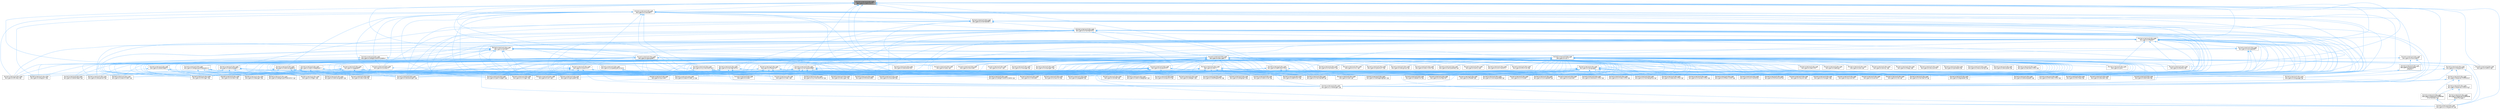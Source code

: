 digraph "/home/runner/work/doxygen/doxygen/src/definition.h"
{
 // INTERACTIVE_SVG=YES
 // LATEX_PDF_SIZE
  bgcolor="transparent";
  edge [fontname=Helvetica,fontsize=10,labelfontname=Helvetica,labelfontsize=10];
  node [fontname=Helvetica,fontsize=10,shape=box,height=0.2,width=0.4];
  Node1 [label="/home/runner/work/doxygen\l/doxygen/src/definition.h",height=0.2,width=0.4,color="gray40", fillcolor="grey60", style="filled", fontcolor="black",tooltip=" "];
  Node1 -> Node2 [dir="back",color="steelblue1",style="solid"];
  Node2 [label="/home/runner/work/doxygen\l/doxygen/src/classdef.h",height=0.2,width=0.4,color="grey40", fillcolor="white", style="filled",URL="$d1/da6/classdef_8h.html",tooltip=" "];
  Node2 -> Node3 [dir="back",color="steelblue1",style="solid"];
  Node3 [label="/home/runner/work/doxygen\l/doxygen/src/classdef.cpp",height=0.2,width=0.4,color="grey40", fillcolor="white", style="filled",URL="$de/d89/classdef_8cpp.html",tooltip=" "];
  Node2 -> Node4 [dir="back",color="steelblue1",style="solid"];
  Node4 [label="/home/runner/work/doxygen\l/doxygen/src/classlist.h",height=0.2,width=0.4,color="grey40", fillcolor="white", style="filled",URL="$d2/df8/classlist_8h.html",tooltip=" "];
  Node4 -> Node3 [dir="back",color="steelblue1",style="solid"];
  Node4 -> Node5 [dir="back",color="steelblue1",style="solid"];
  Node5 [label="/home/runner/work/doxygen\l/doxygen/src/classlist.cpp",height=0.2,width=0.4,color="grey40", fillcolor="white", style="filled",URL="$d6/d10/classlist_8cpp.html",tooltip=" "];
  Node4 -> Node6 [dir="back",color="steelblue1",style="solid"];
  Node6 [label="/home/runner/work/doxygen\l/doxygen/src/code.l",height=0.2,width=0.4,color="grey40", fillcolor="white", style="filled",URL="$da/d1f/code_8l.html",tooltip=" "];
  Node4 -> Node7 [dir="back",color="steelblue1",style="solid"];
  Node7 [label="/home/runner/work/doxygen\l/doxygen/src/context.cpp",height=0.2,width=0.4,color="grey40", fillcolor="white", style="filled",URL="$db/d12/context_8cpp.html",tooltip=" "];
  Node4 -> Node8 [dir="back",color="steelblue1",style="solid"];
  Node8 [label="/home/runner/work/doxygen\l/doxygen/src/defgen.cpp",height=0.2,width=0.4,color="grey40", fillcolor="white", style="filled",URL="$d3/d17/defgen_8cpp.html",tooltip=" "];
  Node4 -> Node9 [dir="back",color="steelblue1",style="solid"];
  Node9 [label="/home/runner/work/doxygen\l/doxygen/src/diagram.cpp",height=0.2,width=0.4,color="grey40", fillcolor="white", style="filled",URL="$da/d0d/diagram_8cpp.html",tooltip=" "];
  Node4 -> Node10 [dir="back",color="steelblue1",style="solid"];
  Node10 [label="/home/runner/work/doxygen\l/doxygen/src/docbookgen.cpp",height=0.2,width=0.4,color="grey40", fillcolor="white", style="filled",URL="$d8/d29/docbookgen_8cpp.html",tooltip=" "];
  Node4 -> Node11 [dir="back",color="steelblue1",style="solid"];
  Node11 [label="/home/runner/work/doxygen\l/doxygen/src/docparser.cpp",height=0.2,width=0.4,color="grey40", fillcolor="white", style="filled",URL="$da/d17/docparser_8cpp.html",tooltip=" "];
  Node4 -> Node12 [dir="back",color="steelblue1",style="solid"];
  Node12 [label="/home/runner/work/doxygen\l/doxygen/src/dotgfxhierarchytable.cpp",height=0.2,width=0.4,color="grey40", fillcolor="white", style="filled",URL="$d4/d09/dotgfxhierarchytable_8cpp.html",tooltip=" "];
  Node4 -> Node13 [dir="back",color="steelblue1",style="solid"];
  Node13 [label="/home/runner/work/doxygen\l/doxygen/src/dotgroupcollaboration.cpp",height=0.2,width=0.4,color="grey40", fillcolor="white", style="filled",URL="$d1/d86/dotgroupcollaboration_8cpp.html",tooltip=" "];
  Node4 -> Node14 [dir="back",color="steelblue1",style="solid"];
  Node14 [label="/home/runner/work/doxygen\l/doxygen/src/doxygen.cpp",height=0.2,width=0.4,color="grey40", fillcolor="white", style="filled",URL="$dc/d98/doxygen_8cpp.html",tooltip=" "];
  Node4 -> Node15 [dir="back",color="steelblue1",style="solid"];
  Node15 [label="/home/runner/work/doxygen\l/doxygen/src/filedef.cpp",height=0.2,width=0.4,color="grey40", fillcolor="white", style="filled",URL="$d6/ddc/filedef_8cpp.html",tooltip=" "];
  Node4 -> Node16 [dir="back",color="steelblue1",style="solid"];
  Node16 [label="/home/runner/work/doxygen\l/doxygen/src/fortrancode.l",height=0.2,width=0.4,color="grey40", fillcolor="white", style="filled",URL="$d9/d5b/fortrancode_8l.html",tooltip=" "];
  Node4 -> Node17 [dir="back",color="steelblue1",style="solid"];
  Node17 [label="/home/runner/work/doxygen\l/doxygen/src/groupdef.cpp",height=0.2,width=0.4,color="grey40", fillcolor="white", style="filled",URL="$d6/d42/groupdef_8cpp.html",tooltip=" "];
  Node4 -> Node18 [dir="back",color="steelblue1",style="solid"];
  Node18 [label="/home/runner/work/doxygen\l/doxygen/src/index.cpp",height=0.2,width=0.4,color="grey40", fillcolor="white", style="filled",URL="$db/d14/index_8cpp.html",tooltip="This file contains functions for the various index pages."];
  Node4 -> Node19 [dir="back",color="steelblue1",style="solid"];
  Node19 [label="/home/runner/work/doxygen\l/doxygen/src/latexgen.cpp",height=0.2,width=0.4,color="grey40", fillcolor="white", style="filled",URL="$d4/d42/latexgen_8cpp.html",tooltip=" "];
  Node4 -> Node20 [dir="back",color="steelblue1",style="solid"];
  Node20 [label="/home/runner/work/doxygen\l/doxygen/src/namespacedef.cpp",height=0.2,width=0.4,color="grey40", fillcolor="white", style="filled",URL="$d7/d1c/namespacedef_8cpp.html",tooltip=" "];
  Node4 -> Node21 [dir="back",color="steelblue1",style="solid"];
  Node21 [label="/home/runner/work/doxygen\l/doxygen/src/perlmodgen.cpp",height=0.2,width=0.4,color="grey40", fillcolor="white", style="filled",URL="$de/dd0/perlmodgen_8cpp.html",tooltip=" "];
  Node4 -> Node22 [dir="back",color="steelblue1",style="solid"];
  Node22 [label="/home/runner/work/doxygen\l/doxygen/src/pycode.l",height=0.2,width=0.4,color="grey40", fillcolor="white", style="filled",URL="$d3/ded/pycode_8l.html",tooltip=" "];
  Node4 -> Node23 [dir="back",color="steelblue1",style="solid"];
  Node23 [label="/home/runner/work/doxygen\l/doxygen/src/rtfgen.cpp",height=0.2,width=0.4,color="grey40", fillcolor="white", style="filled",URL="$d0/d9c/rtfgen_8cpp.html",tooltip=" "];
  Node4 -> Node24 [dir="back",color="steelblue1",style="solid"];
  Node24 [label="/home/runner/work/doxygen\l/doxygen/src/searchindex_js.cpp",height=0.2,width=0.4,color="grey40", fillcolor="white", style="filled",URL="$d9/d2f/searchindex__js_8cpp.html",tooltip=" "];
  Node4 -> Node25 [dir="back",color="steelblue1",style="solid"];
  Node25 [label="/home/runner/work/doxygen\l/doxygen/src/util.cpp",height=0.2,width=0.4,color="grey40", fillcolor="white", style="filled",URL="$df/d2d/util_8cpp.html",tooltip=" "];
  Node4 -> Node26 [dir="back",color="steelblue1",style="solid"];
  Node26 [label="/home/runner/work/doxygen\l/doxygen/src/vhdldocgen.cpp",height=0.2,width=0.4,color="grey40", fillcolor="white", style="filled",URL="$de/dea/vhdldocgen_8cpp.html",tooltip=" "];
  Node4 -> Node27 [dir="back",color="steelblue1",style="solid"];
  Node27 [label="/home/runner/work/doxygen\l/doxygen/src/xmlgen.cpp",height=0.2,width=0.4,color="grey40", fillcolor="white", style="filled",URL="$d0/dc3/xmlgen_8cpp.html",tooltip=" "];
  Node2 -> Node28 [dir="back",color="steelblue1",style="solid"];
  Node28 [label="/home/runner/work/doxygen\l/doxygen/src/context.h",height=0.2,width=0.4,color="grey40", fillcolor="white", style="filled",URL="$dc/d1e/context_8h.html",tooltip=" "];
  Node28 -> Node7 [dir="back",color="steelblue1",style="solid"];
  Node28 -> Node14 [dir="back",color="steelblue1",style="solid"];
  Node2 -> Node9 [dir="back",color="steelblue1",style="solid"];
  Node2 -> Node10 [dir="back",color="steelblue1",style="solid"];
  Node2 -> Node29 [dir="back",color="steelblue1",style="solid"];
  Node29 [label="/home/runner/work/doxygen\l/doxygen/src/docsets.cpp",height=0.2,width=0.4,color="grey40", fillcolor="white", style="filled",URL="$d7/d8f/docsets_8cpp.html",tooltip=" "];
  Node2 -> Node30 [dir="back",color="steelblue1",style="solid"];
  Node30 [label="/home/runner/work/doxygen\l/doxygen/src/dotclassgraph.h",height=0.2,width=0.4,color="grey40", fillcolor="white", style="filled",URL="$d5/d04/dotclassgraph_8h.html",tooltip=" "];
  Node30 -> Node3 [dir="back",color="steelblue1",style="solid"];
  Node30 -> Node7 [dir="back",color="steelblue1",style="solid"];
  Node30 -> Node8 [dir="back",color="steelblue1",style="solid"];
  Node30 -> Node10 [dir="back",color="steelblue1",style="solid"];
  Node30 -> Node31 [dir="back",color="steelblue1",style="solid"];
  Node31 [label="/home/runner/work/doxygen\l/doxygen/src/dotclassgraph.cpp",height=0.2,width=0.4,color="grey40", fillcolor="white", style="filled",URL="$d4/dcd/dotclassgraph_8cpp.html",tooltip=" "];
  Node30 -> Node32 [dir="back",color="steelblue1",style="solid"];
  Node32 [label="/home/runner/work/doxygen\l/doxygen/src/htmlgen.cpp",height=0.2,width=0.4,color="grey40", fillcolor="white", style="filled",URL="$d8/d6e/htmlgen_8cpp.html",tooltip=" "];
  Node30 -> Node19 [dir="back",color="steelblue1",style="solid"];
  Node30 -> Node23 [dir="back",color="steelblue1",style="solid"];
  Node30 -> Node27 [dir="back",color="steelblue1",style="solid"];
  Node2 -> Node33 [dir="back",color="steelblue1",style="solid"];
  Node33 [label="/home/runner/work/doxygen\l/doxygen/src/dotgfxhierarchytable.h",height=0.2,width=0.4,color="grey40", fillcolor="white", style="filled",URL="$d2/de7/dotgfxhierarchytable_8h.html",tooltip=" "];
  Node33 -> Node7 [dir="back",color="steelblue1",style="solid"];
  Node33 -> Node28 [dir="back",color="steelblue1",style="solid"];
  Node33 -> Node12 [dir="back",color="steelblue1",style="solid"];
  Node33 -> Node32 [dir="back",color="steelblue1",style="solid"];
  Node33 -> Node18 [dir="back",color="steelblue1",style="solid"];
  Node2 -> Node34 [dir="back",color="steelblue1",style="solid"];
  Node34 [label="/home/runner/work/doxygen\l/doxygen/src/dotnode.cpp",height=0.2,width=0.4,color="grey40", fillcolor="white", style="filled",URL="$df/d58/dotnode_8cpp.html",tooltip=" "];
  Node2 -> Node15 [dir="back",color="steelblue1",style="solid"];
  Node2 -> Node35 [dir="back",color="steelblue1",style="solid"];
  Node35 [label="/home/runner/work/doxygen\l/doxygen/src/ftvhelp.cpp",height=0.2,width=0.4,color="grey40", fillcolor="white", style="filled",URL="$db/d41/ftvhelp_8cpp.html",tooltip=" "];
  Node2 -> Node17 [dir="back",color="steelblue1",style="solid"];
  Node2 -> Node36 [dir="back",color="steelblue1",style="solid"];
  Node36 [label="/home/runner/work/doxygen\l/doxygen/src/memberdef.h",height=0.2,width=0.4,color="grey40", fillcolor="white", style="filled",URL="$d4/d46/memberdef_8h.html",tooltip=" "];
  Node36 -> Node10 [dir="back",color="steelblue1",style="solid"];
  Node36 -> Node29 [dir="back",color="steelblue1",style="solid"];
  Node36 -> Node37 [dir="back",color="steelblue1",style="solid"];
  Node37 [label="/home/runner/work/doxygen\l/doxygen/src/dotcallgraph.h",height=0.2,width=0.4,color="grey40", fillcolor="white", style="filled",URL="$dc/dcf/dotcallgraph_8h.html",tooltip=" "];
  Node37 -> Node7 [dir="back",color="steelblue1",style="solid"];
  Node37 -> Node10 [dir="back",color="steelblue1",style="solid"];
  Node37 -> Node38 [dir="back",color="steelblue1",style="solid"];
  Node38 [label="/home/runner/work/doxygen\l/doxygen/src/dotcallgraph.cpp",height=0.2,width=0.4,color="grey40", fillcolor="white", style="filled",URL="$d4/dd5/dotcallgraph_8cpp.html",tooltip=" "];
  Node37 -> Node32 [dir="back",color="steelblue1",style="solid"];
  Node37 -> Node19 [dir="back",color="steelblue1",style="solid"];
  Node37 -> Node39 [dir="back",color="steelblue1",style="solid"];
  Node39 [label="/home/runner/work/doxygen\l/doxygen/src/memberdef.cpp",height=0.2,width=0.4,color="grey40", fillcolor="white", style="filled",URL="$d0/d72/memberdef_8cpp.html",tooltip=" "];
  Node37 -> Node23 [dir="back",color="steelblue1",style="solid"];
  Node36 -> Node15 [dir="back",color="steelblue1",style="solid"];
  Node36 -> Node40 [dir="back",color="steelblue1",style="solid"];
  Node40 [label="/home/runner/work/doxygen\l/doxygen/src/htmldocvisitor.cpp",height=0.2,width=0.4,color="grey40", fillcolor="white", style="filled",URL="$da/db0/htmldocvisitor_8cpp.html",tooltip=" "];
  Node36 -> Node41 [dir="back",color="steelblue1",style="solid"];
  Node41 [label="/home/runner/work/doxygen\l/doxygen/src/htmlhelp.cpp",height=0.2,width=0.4,color="grey40", fillcolor="white", style="filled",URL="$d3/d4b/htmlhelp_8cpp.html",tooltip=" "];
  Node36 -> Node39 [dir="back",color="steelblue1",style="solid"];
  Node36 -> Node42 [dir="back",color="steelblue1",style="solid"];
  Node42 [label="/home/runner/work/doxygen\l/doxygen/src/memberlist.h",height=0.2,width=0.4,color="grey40", fillcolor="white", style="filled",URL="$dd/d78/memberlist_8h.html",tooltip=" "];
  Node42 -> Node3 [dir="back",color="steelblue1",style="solid"];
  Node42 -> Node28 [dir="back",color="steelblue1",style="solid"];
  Node42 -> Node8 [dir="back",color="steelblue1",style="solid"];
  Node42 -> Node43 [dir="back",color="steelblue1",style="solid"];
  Node43 [label="/home/runner/work/doxygen\l/doxygen/src/definition.cpp",height=0.2,width=0.4,color="grey40", fillcolor="white", style="filled",URL="$d3/dea/definition_8cpp.html",tooltip=" "];
  Node42 -> Node10 [dir="back",color="steelblue1",style="solid"];
  Node42 -> Node38 [dir="back",color="steelblue1",style="solid"];
  Node42 -> Node34 [dir="back",color="steelblue1",style="solid"];
  Node42 -> Node14 [dir="back",color="steelblue1",style="solid"];
  Node42 -> Node44 [dir="back",color="steelblue1",style="solid"];
  Node44 [label="/home/runner/work/doxygen\l/doxygen/src/doxygen.h",height=0.2,width=0.4,color="grey40", fillcolor="white", style="filled",URL="$d1/da1/doxygen_8h.html",tooltip=" "];
  Node44 -> Node3 [dir="back",color="steelblue1",style="solid"];
  Node44 -> Node5 [dir="back",color="steelblue1",style="solid"];
  Node44 -> Node6 [dir="back",color="steelblue1",style="solid"];
  Node44 -> Node45 [dir="back",color="steelblue1",style="solid"];
  Node45 [label="/home/runner/work/doxygen\l/doxygen/src/commentcnv.l",height=0.2,width=0.4,color="grey40", fillcolor="white", style="filled",URL="$d0/d47/commentcnv_8l.html",tooltip=" "];
  Node44 -> Node46 [dir="back",color="steelblue1",style="solid"];
  Node46 [label="/home/runner/work/doxygen\l/doxygen/src/commentscan.l",height=0.2,width=0.4,color="grey40", fillcolor="white", style="filled",URL="$d7/d5f/commentscan_8l.html",tooltip=" "];
  Node44 -> Node47 [dir="back",color="steelblue1",style="solid"];
  Node47 [label="/home/runner/work/doxygen\l/doxygen/src/conceptdef.cpp",height=0.2,width=0.4,color="grey40", fillcolor="white", style="filled",URL="$d8/d0a/conceptdef_8cpp.html",tooltip=" "];
  Node44 -> Node7 [dir="back",color="steelblue1",style="solid"];
  Node44 -> Node8 [dir="back",color="steelblue1",style="solid"];
  Node44 -> Node43 [dir="back",color="steelblue1",style="solid"];
  Node44 -> Node9 [dir="back",color="steelblue1",style="solid"];
  Node44 -> Node48 [dir="back",color="steelblue1",style="solid"];
  Node48 [label="/home/runner/work/doxygen\l/doxygen/src/dirdef.cpp",height=0.2,width=0.4,color="grey40", fillcolor="white", style="filled",URL="$d8/d52/dirdef_8cpp.html",tooltip=" "];
  Node44 -> Node10 [dir="back",color="steelblue1",style="solid"];
  Node44 -> Node49 [dir="back",color="steelblue1",style="solid"];
  Node49 [label="/home/runner/work/doxygen\l/doxygen/src/docbookvisitor.cpp",height=0.2,width=0.4,color="grey40", fillcolor="white", style="filled",URL="$dc/d05/docbookvisitor_8cpp.html",tooltip=" "];
  Node44 -> Node50 [dir="back",color="steelblue1",style="solid"];
  Node50 [label="/home/runner/work/doxygen\l/doxygen/src/docgroup.cpp",height=0.2,width=0.4,color="grey40", fillcolor="white", style="filled",URL="$d3/d36/docgroup_8cpp.html",tooltip=" "];
  Node44 -> Node51 [dir="back",color="steelblue1",style="solid"];
  Node51 [label="/home/runner/work/doxygen\l/doxygen/src/docnode.cpp",height=0.2,width=0.4,color="grey40", fillcolor="white", style="filled",URL="$d0/d2b/docnode_8cpp.html",tooltip=" "];
  Node44 -> Node11 [dir="back",color="steelblue1",style="solid"];
  Node44 -> Node29 [dir="back",color="steelblue1",style="solid"];
  Node44 -> Node52 [dir="back",color="steelblue1",style="solid"];
  Node52 [label="/home/runner/work/doxygen\l/doxygen/src/doctokenizer.l",height=0.2,width=0.4,color="grey40", fillcolor="white", style="filled",URL="$d1/d39/doctokenizer_8l.html",tooltip=" "];
  Node44 -> Node53 [dir="back",color="steelblue1",style="solid"];
  Node53 [label="/home/runner/work/doxygen\l/doxygen/src/docvisitor.cpp",height=0.2,width=0.4,color="grey40", fillcolor="white", style="filled",URL="$da/d39/docvisitor_8cpp.html",tooltip=" "];
  Node44 -> Node54 [dir="back",color="steelblue1",style="solid"];
  Node54 [label="/home/runner/work/doxygen\l/doxygen/src/dot.cpp",height=0.2,width=0.4,color="grey40", fillcolor="white", style="filled",URL="$de/daa/dot_8cpp.html",tooltip=" "];
  Node44 -> Node55 [dir="back",color="steelblue1",style="solid"];
  Node55 [label="/home/runner/work/doxygen\l/doxygen/src/dot.h",height=0.2,width=0.4,color="grey40", fillcolor="white", style="filled",URL="$d6/d4a/dot_8h.html",tooltip=" "];
  Node55 -> Node3 [dir="back",color="steelblue1",style="solid"];
  Node55 -> Node7 [dir="back",color="steelblue1",style="solid"];
  Node55 -> Node8 [dir="back",color="steelblue1",style="solid"];
  Node55 -> Node48 [dir="back",color="steelblue1",style="solid"];
  Node55 -> Node10 [dir="back",color="steelblue1",style="solid"];
  Node55 -> Node49 [dir="back",color="steelblue1",style="solid"];
  Node55 -> Node54 [dir="back",color="steelblue1",style="solid"];
  Node55 -> Node56 [dir="back",color="steelblue1",style="solid"];
  Node56 [label="/home/runner/work/doxygen\l/doxygen/src/dotfilepatcher.cpp",height=0.2,width=0.4,color="grey40", fillcolor="white", style="filled",URL="$d9/d92/dotfilepatcher_8cpp.html",tooltip=" "];
  Node55 -> Node57 [dir="back",color="steelblue1",style="solid"];
  Node57 [label="/home/runner/work/doxygen\l/doxygen/src/dotgraph.cpp",height=0.2,width=0.4,color="grey40", fillcolor="white", style="filled",URL="$de/d45/dotgraph_8cpp.html",tooltip=" "];
  Node55 -> Node58 [dir="back",color="steelblue1",style="solid"];
  Node58 [label="/home/runner/work/doxygen\l/doxygen/src/dotlegendgraph.cpp",height=0.2,width=0.4,color="grey40", fillcolor="white", style="filled",URL="$d4/d33/dotlegendgraph_8cpp.html",tooltip=" "];
  Node55 -> Node59 [dir="back",color="steelblue1",style="solid"];
  Node59 [label="/home/runner/work/doxygen\l/doxygen/src/dotrunner.cpp",height=0.2,width=0.4,color="grey40", fillcolor="white", style="filled",URL="$d1/dfe/dotrunner_8cpp.html",tooltip=" "];
  Node55 -> Node14 [dir="back",color="steelblue1",style="solid"];
  Node55 -> Node15 [dir="back",color="steelblue1",style="solid"];
  Node55 -> Node17 [dir="back",color="steelblue1",style="solid"];
  Node55 -> Node40 [dir="back",color="steelblue1",style="solid"];
  Node55 -> Node32 [dir="back",color="steelblue1",style="solid"];
  Node55 -> Node18 [dir="back",color="steelblue1",style="solid"];
  Node55 -> Node60 [dir="back",color="steelblue1",style="solid"];
  Node60 [label="/home/runner/work/doxygen\l/doxygen/src/latexdocvisitor.cpp",height=0.2,width=0.4,color="grey40", fillcolor="white", style="filled",URL="$d1/d4e/latexdocvisitor_8cpp.html",tooltip=" "];
  Node55 -> Node19 [dir="back",color="steelblue1",style="solid"];
  Node55 -> Node61 [dir="back",color="steelblue1",style="solid"];
  Node61 [label="/home/runner/work/doxygen\l/doxygen/src/mandocvisitor.cpp",height=0.2,width=0.4,color="grey40", fillcolor="white", style="filled",URL="$d8/dde/mandocvisitor_8cpp.html",tooltip=" "];
  Node55 -> Node39 [dir="back",color="steelblue1",style="solid"];
  Node55 -> Node62 [dir="back",color="steelblue1",style="solid"];
  Node62 [label="/home/runner/work/doxygen\l/doxygen/src/rtfdocvisitor.cpp",height=0.2,width=0.4,color="grey40", fillcolor="white", style="filled",URL="$de/d9a/rtfdocvisitor_8cpp.html",tooltip=" "];
  Node55 -> Node23 [dir="back",color="steelblue1",style="solid"];
  Node55 -> Node63 [dir="back",color="steelblue1",style="solid"];
  Node63 [label="/home/runner/work/doxygen\l/doxygen/src/xmldocvisitor.cpp",height=0.2,width=0.4,color="grey40", fillcolor="white", style="filled",URL="$dd/db6/xmldocvisitor_8cpp.html",tooltip=" "];
  Node55 -> Node27 [dir="back",color="steelblue1",style="solid"];
  Node44 -> Node64 [dir="back",color="steelblue1",style="solid"];
  Node64 [label="/home/runner/work/doxygen\l/doxygen/src/dotdirdeps.cpp",height=0.2,width=0.4,color="grey40", fillcolor="white", style="filled",URL="$da/d45/dotdirdeps_8cpp.html",tooltip=" "];
  Node44 -> Node56 [dir="back",color="steelblue1",style="solid"];
  Node44 -> Node12 [dir="back",color="steelblue1",style="solid"];
  Node44 -> Node57 [dir="back",color="steelblue1",style="solid"];
  Node44 -> Node13 [dir="back",color="steelblue1",style="solid"];
  Node44 -> Node58 [dir="back",color="steelblue1",style="solid"];
  Node44 -> Node34 [dir="back",color="steelblue1",style="solid"];
  Node44 -> Node59 [dir="back",color="steelblue1",style="solid"];
  Node44 -> Node14 [dir="back",color="steelblue1",style="solid"];
  Node44 -> Node65 [dir="back",color="steelblue1",style="solid"];
  Node65 [label="/home/runner/work/doxygen\l/doxygen/src/eclipsehelp.cpp",height=0.2,width=0.4,color="grey40", fillcolor="white", style="filled",URL="$d8/d56/eclipsehelp_8cpp.html",tooltip=" "];
  Node44 -> Node66 [dir="back",color="steelblue1",style="solid"];
  Node66 [label="/home/runner/work/doxygen\l/doxygen/src/entry.cpp",height=0.2,width=0.4,color="grey40", fillcolor="white", style="filled",URL="$d2/dd2/entry_8cpp.html",tooltip=" "];
  Node44 -> Node15 [dir="back",color="steelblue1",style="solid"];
  Node44 -> Node67 [dir="back",color="steelblue1",style="solid"];
  Node67 [label="/home/runner/work/doxygen\l/doxygen/src/formula.cpp",height=0.2,width=0.4,color="grey40", fillcolor="white", style="filled",URL="$d7/d5b/formula_8cpp.html",tooltip=" "];
  Node44 -> Node16 [dir="back",color="steelblue1",style="solid"];
  Node44 -> Node68 [dir="back",color="steelblue1",style="solid"];
  Node68 [label="/home/runner/work/doxygen\l/doxygen/src/fortranscanner.l",height=0.2,width=0.4,color="grey40", fillcolor="white", style="filled",URL="$dd/d00/fortranscanner_8l.html",tooltip=" "];
  Node44 -> Node35 [dir="back",color="steelblue1",style="solid"];
  Node44 -> Node17 [dir="back",color="steelblue1",style="solid"];
  Node44 -> Node40 [dir="back",color="steelblue1",style="solid"];
  Node44 -> Node32 [dir="back",color="steelblue1",style="solid"];
  Node44 -> Node41 [dir="back",color="steelblue1",style="solid"];
  Node44 -> Node18 [dir="back",color="steelblue1",style="solid"];
  Node44 -> Node60 [dir="back",color="steelblue1",style="solid"];
  Node44 -> Node19 [dir="back",color="steelblue1",style="solid"];
  Node44 -> Node69 [dir="back",color="steelblue1",style="solid"];
  Node69 [label="/home/runner/work/doxygen\l/doxygen/src/layout.cpp",height=0.2,width=0.4,color="grey40", fillcolor="white", style="filled",URL="$db/d16/layout_8cpp.html",tooltip=" "];
  Node44 -> Node70 [dir="back",color="steelblue1",style="solid"];
  Node70 [label="/home/runner/work/doxygen\l/doxygen/src/lexcode.l",height=0.2,width=0.4,color="grey40", fillcolor="white", style="filled",URL="$d0/d7e/lexcode_8l.html",tooltip=" "];
  Node44 -> Node71 [dir="back",color="steelblue1",style="solid"];
  Node71 [label="/home/runner/work/doxygen\l/doxygen/src/main.cpp",height=0.2,width=0.4,color="grey40", fillcolor="white", style="filled",URL="$df/d0a/main_8cpp.html",tooltip="main entry point for doxygen"];
  Node44 -> Node61 [dir="back",color="steelblue1",style="solid"];
  Node44 -> Node72 [dir="back",color="steelblue1",style="solid"];
  Node72 [label="/home/runner/work/doxygen\l/doxygen/src/mangen.cpp",height=0.2,width=0.4,color="grey40", fillcolor="white", style="filled",URL="$d7/de7/mangen_8cpp.html",tooltip=" "];
  Node44 -> Node73 [dir="back",color="steelblue1",style="solid"];
  Node73 [label="/home/runner/work/doxygen\l/doxygen/src/markdown.cpp",height=0.2,width=0.4,color="grey40", fillcolor="white", style="filled",URL="$de/d04/markdown_8cpp.html",tooltip=" "];
  Node44 -> Node39 [dir="back",color="steelblue1",style="solid"];
  Node44 -> Node74 [dir="back",color="steelblue1",style="solid"];
  Node74 [label="/home/runner/work/doxygen\l/doxygen/src/membergroup.cpp",height=0.2,width=0.4,color="grey40", fillcolor="white", style="filled",URL="$d6/d18/membergroup_8cpp.html",tooltip=" "];
  Node44 -> Node75 [dir="back",color="steelblue1",style="solid"];
  Node75 [label="/home/runner/work/doxygen\l/doxygen/src/memberlist.cpp",height=0.2,width=0.4,color="grey40", fillcolor="white", style="filled",URL="$d0/d14/memberlist_8cpp.html",tooltip=" "];
  Node44 -> Node76 [dir="back",color="steelblue1",style="solid"];
  Node76 [label="/home/runner/work/doxygen\l/doxygen/src/message.cpp",height=0.2,width=0.4,color="grey40", fillcolor="white", style="filled",URL="$d8/d6a/message_8cpp.html",tooltip=" "];
  Node44 -> Node77 [dir="back",color="steelblue1",style="solid"];
  Node77 [label="/home/runner/work/doxygen\l/doxygen/src/msc.cpp",height=0.2,width=0.4,color="grey40", fillcolor="white", style="filled",URL="$db/d33/msc_8cpp.html",tooltip=" "];
  Node44 -> Node20 [dir="back",color="steelblue1",style="solid"];
  Node44 -> Node78 [dir="back",color="steelblue1",style="solid"];
  Node78 [label="/home/runner/work/doxygen\l/doxygen/src/outputgen.cpp",height=0.2,width=0.4,color="grey40", fillcolor="white", style="filled",URL="$d0/d17/outputgen_8cpp.html",tooltip=" "];
  Node44 -> Node79 [dir="back",color="steelblue1",style="solid"];
  Node79 [label="/home/runner/work/doxygen\l/doxygen/src/outputlist.cpp",height=0.2,width=0.4,color="grey40", fillcolor="white", style="filled",URL="$db/dd8/outputlist_8cpp.html",tooltip=" "];
  Node44 -> Node80 [dir="back",color="steelblue1",style="solid"];
  Node80 [label="/home/runner/work/doxygen\l/doxygen/src/outputlist.h",height=0.2,width=0.4,color="grey40", fillcolor="white", style="filled",URL="$d2/db9/outputlist_8h.html",tooltip=" "];
  Node80 -> Node3 [dir="back",color="steelblue1",style="solid"];
  Node80 -> Node5 [dir="back",color="steelblue1",style="solid"];
  Node80 -> Node6 [dir="back",color="steelblue1",style="solid"];
  Node80 -> Node47 [dir="back",color="steelblue1",style="solid"];
  Node80 -> Node43 [dir="back",color="steelblue1",style="solid"];
  Node80 -> Node48 [dir="back",color="steelblue1",style="solid"];
  Node80 -> Node14 [dir="back",color="steelblue1",style="solid"];
  Node80 -> Node15 [dir="back",color="steelblue1",style="solid"];
  Node80 -> Node16 [dir="back",color="steelblue1",style="solid"];
  Node80 -> Node17 [dir="back",color="steelblue1",style="solid"];
  Node80 -> Node18 [dir="back",color="steelblue1",style="solid"];
  Node80 -> Node39 [dir="back",color="steelblue1",style="solid"];
  Node80 -> Node74 [dir="back",color="steelblue1",style="solid"];
  Node80 -> Node75 [dir="back",color="steelblue1",style="solid"];
  Node80 -> Node20 [dir="back",color="steelblue1",style="solid"];
  Node80 -> Node79 [dir="back",color="steelblue1",style="solid"];
  Node80 -> Node81 [dir="back",color="steelblue1",style="solid"];
  Node81 [label="/home/runner/work/doxygen\l/doxygen/src/pagedef.cpp",height=0.2,width=0.4,color="grey40", fillcolor="white", style="filled",URL="$d9/db4/pagedef_8cpp.html",tooltip=" "];
  Node80 -> Node22 [dir="back",color="steelblue1",style="solid"];
  Node80 -> Node82 [dir="back",color="steelblue1",style="solid"];
  Node82 [label="/home/runner/work/doxygen\l/doxygen/src/sqlcode.l",height=0.2,width=0.4,color="grey40", fillcolor="white", style="filled",URL="$d2/dda/sqlcode_8l.html",tooltip=" "];
  Node80 -> Node25 [dir="back",color="steelblue1",style="solid"];
  Node80 -> Node83 [dir="back",color="steelblue1",style="solid"];
  Node83 [label="/home/runner/work/doxygen\l/doxygen/src/vhdlcode.l",height=0.2,width=0.4,color="grey40", fillcolor="white", style="filled",URL="$d5/d6a/vhdlcode_8l.html",tooltip=" "];
  Node80 -> Node26 [dir="back",color="steelblue1",style="solid"];
  Node80 -> Node84 [dir="back",color="steelblue1",style="solid"];
  Node84 [label="/home/runner/work/doxygen\l/doxygen/src/vhdljjparser.cpp",height=0.2,width=0.4,color="grey40", fillcolor="white", style="filled",URL="$d1/d86/vhdljjparser_8cpp.html",tooltip=" "];
  Node80 -> Node85 [dir="back",color="steelblue1",style="solid"];
  Node85 [label="/home/runner/work/doxygen\l/doxygen/src/xmlcode.l",height=0.2,width=0.4,color="grey40", fillcolor="white", style="filled",URL="$dc/dc1/xmlcode_8l.html",tooltip=" "];
  Node44 -> Node81 [dir="back",color="steelblue1",style="solid"];
  Node44 -> Node21 [dir="back",color="steelblue1",style="solid"];
  Node44 -> Node86 [dir="back",color="steelblue1",style="solid"];
  Node86 [label="/home/runner/work/doxygen\l/doxygen/src/plantuml.cpp",height=0.2,width=0.4,color="grey40", fillcolor="white", style="filled",URL="$d7/d5b/plantuml_8cpp.html",tooltip=" "];
  Node44 -> Node87 [dir="back",color="steelblue1",style="solid"];
  Node87 [label="/home/runner/work/doxygen\l/doxygen/src/pre.l",height=0.2,width=0.4,color="grey40", fillcolor="white", style="filled",URL="$d0/da7/pre_8l.html",tooltip=" "];
  Node44 -> Node22 [dir="back",color="steelblue1",style="solid"];
  Node44 -> Node88 [dir="back",color="steelblue1",style="solid"];
  Node88 [label="/home/runner/work/doxygen\l/doxygen/src/pyscanner.l",height=0.2,width=0.4,color="grey40", fillcolor="white", style="filled",URL="$de/d2b/pyscanner_8l.html",tooltip=" "];
  Node44 -> Node89 [dir="back",color="steelblue1",style="solid"];
  Node89 [label="/home/runner/work/doxygen\l/doxygen/src/qhp.cpp",height=0.2,width=0.4,color="grey40", fillcolor="white", style="filled",URL="$d9/d45/qhp_8cpp.html",tooltip=" "];
  Node44 -> Node62 [dir="back",color="steelblue1",style="solid"];
  Node44 -> Node23 [dir="back",color="steelblue1",style="solid"];
  Node44 -> Node90 [dir="back",color="steelblue1",style="solid"];
  Node90 [label="/home/runner/work/doxygen\l/doxygen/src/scanner.l",height=0.2,width=0.4,color="grey40", fillcolor="white", style="filled",URL="$da/d11/scanner_8l.html",tooltip=" "];
  Node44 -> Node91 [dir="back",color="steelblue1",style="solid"];
  Node91 [label="/home/runner/work/doxygen\l/doxygen/src/searchindex.cpp",height=0.2,width=0.4,color="grey40", fillcolor="white", style="filled",URL="$d7/d79/searchindex_8cpp.html",tooltip=" "];
  Node44 -> Node24 [dir="back",color="steelblue1",style="solid"];
  Node44 -> Node82 [dir="back",color="steelblue1",style="solid"];
  Node44 -> Node92 [dir="back",color="steelblue1",style="solid"];
  Node92 [label="/home/runner/work/doxygen\l/doxygen/src/symbolresolver.cpp",height=0.2,width=0.4,color="grey40", fillcolor="white", style="filled",URL="$d2/d99/symbolresolver_8cpp.html",tooltip=" "];
  Node44 -> Node93 [dir="back",color="steelblue1",style="solid"];
  Node93 [label="/home/runner/work/doxygen\l/doxygen/src/tagreader.cpp",height=0.2,width=0.4,color="grey40", fillcolor="white", style="filled",URL="$d4/d7b/tagreader_8cpp.html",tooltip=" "];
  Node44 -> Node94 [dir="back",color="steelblue1",style="solid"];
  Node94 [label="/home/runner/work/doxygen\l/doxygen/src/tooltip.cpp",height=0.2,width=0.4,color="grey40", fillcolor="white", style="filled",URL="$d7/d56/tooltip_8cpp.html",tooltip=" "];
  Node44 -> Node25 [dir="back",color="steelblue1",style="solid"];
  Node44 -> Node83 [dir="back",color="steelblue1",style="solid"];
  Node44 -> Node26 [dir="back",color="steelblue1",style="solid"];
  Node44 -> Node84 [dir="back",color="steelblue1",style="solid"];
  Node44 -> Node85 [dir="back",color="steelblue1",style="solid"];
  Node44 -> Node63 [dir="back",color="steelblue1",style="solid"];
  Node44 -> Node27 [dir="back",color="steelblue1",style="solid"];
  Node42 -> Node15 [dir="back",color="steelblue1",style="solid"];
  Node42 -> Node95 [dir="back",color="steelblue1",style="solid"];
  Node95 [label="/home/runner/work/doxygen\l/doxygen/src/filedef.h",height=0.2,width=0.4,color="grey40", fillcolor="white", style="filled",URL="$d4/d3a/filedef_8h.html",tooltip=" "];
  Node95 -> Node3 [dir="back",color="steelblue1",style="solid"];
  Node95 -> Node6 [dir="back",color="steelblue1",style="solid"];
  Node95 -> Node96 [dir="back",color="steelblue1",style="solid"];
  Node96 [label="/home/runner/work/doxygen\l/doxygen/src/conceptdef.h",height=0.2,width=0.4,color="grey40", fillcolor="white", style="filled",URL="$da/df1/conceptdef_8h.html",tooltip=" "];
  Node96 -> Node47 [dir="back",color="steelblue1",style="solid"];
  Node96 -> Node14 [dir="back",color="steelblue1",style="solid"];
  Node96 -> Node15 [dir="back",color="steelblue1",style="solid"];
  Node96 -> Node20 [dir="back",color="steelblue1",style="solid"];
  Node96 -> Node97 [dir="back",color="steelblue1",style="solid"];
  Node97 [label="/home/runner/work/doxygen\l/doxygen/src/util.h",height=0.2,width=0.4,color="grey40", fillcolor="white", style="filled",URL="$d8/d3c/util_8h.html",tooltip="A bunch of utility functions."];
  Node97 -> Node98 [dir="back",color="steelblue1",style="solid"];
  Node98 [label="/home/runner/work/doxygen\l/doxygen/src/cite.cpp",height=0.2,width=0.4,color="grey40", fillcolor="white", style="filled",URL="$d5/d0b/cite_8cpp.html",tooltip=" "];
  Node97 -> Node3 [dir="back",color="steelblue1",style="solid"];
  Node97 -> Node5 [dir="back",color="steelblue1",style="solid"];
  Node97 -> Node6 [dir="back",color="steelblue1",style="solid"];
  Node97 -> Node45 [dir="back",color="steelblue1",style="solid"];
  Node97 -> Node46 [dir="back",color="steelblue1",style="solid"];
  Node97 -> Node47 [dir="back",color="steelblue1",style="solid"];
  Node97 -> Node7 [dir="back",color="steelblue1",style="solid"];
  Node97 -> Node99 [dir="back",color="steelblue1",style="solid"];
  Node99 [label="/home/runner/work/doxygen\l/doxygen/src/declinfo.l",height=0.2,width=0.4,color="grey40", fillcolor="white", style="filled",URL="$d8/d0f/declinfo_8l.html",tooltip=" "];
  Node97 -> Node100 [dir="back",color="steelblue1",style="solid"];
  Node100 [label="/home/runner/work/doxygen\l/doxygen/src/defargs.l",height=0.2,width=0.4,color="grey40", fillcolor="white", style="filled",URL="$de/df3/defargs_8l.html",tooltip=" "];
  Node97 -> Node8 [dir="back",color="steelblue1",style="solid"];
  Node97 -> Node43 [dir="back",color="steelblue1",style="solid"];
  Node97 -> Node101 [dir="back",color="steelblue1",style="solid"];
  Node101 [label="/home/runner/work/doxygen\l/doxygen/src/dia.cpp",height=0.2,width=0.4,color="grey40", fillcolor="white", style="filled",URL="$d1/df5/dia_8cpp.html",tooltip=" "];
  Node97 -> Node9 [dir="back",color="steelblue1",style="solid"];
  Node97 -> Node48 [dir="back",color="steelblue1",style="solid"];
  Node97 -> Node10 [dir="back",color="steelblue1",style="solid"];
  Node97 -> Node49 [dir="back",color="steelblue1",style="solid"];
  Node97 -> Node50 [dir="back",color="steelblue1",style="solid"];
  Node97 -> Node51 [dir="back",color="steelblue1",style="solid"];
  Node97 -> Node11 [dir="back",color="steelblue1",style="solid"];
  Node97 -> Node29 [dir="back",color="steelblue1",style="solid"];
  Node97 -> Node53 [dir="back",color="steelblue1",style="solid"];
  Node97 -> Node54 [dir="back",color="steelblue1",style="solid"];
  Node97 -> Node38 [dir="back",color="steelblue1",style="solid"];
  Node97 -> Node31 [dir="back",color="steelblue1",style="solid"];
  Node97 -> Node64 [dir="back",color="steelblue1",style="solid"];
  Node97 -> Node56 [dir="back",color="steelblue1",style="solid"];
  Node97 -> Node12 [dir="back",color="steelblue1",style="solid"];
  Node97 -> Node57 [dir="back",color="steelblue1",style="solid"];
  Node97 -> Node13 [dir="back",color="steelblue1",style="solid"];
  Node97 -> Node102 [dir="back",color="steelblue1",style="solid"];
  Node102 [label="/home/runner/work/doxygen\l/doxygen/src/dotincldepgraph.cpp",height=0.2,width=0.4,color="grey40", fillcolor="white", style="filled",URL="$da/d57/dotincldepgraph_8cpp.html",tooltip=" "];
  Node97 -> Node58 [dir="back",color="steelblue1",style="solid"];
  Node97 -> Node34 [dir="back",color="steelblue1",style="solid"];
  Node97 -> Node59 [dir="back",color="steelblue1",style="solid"];
  Node97 -> Node14 [dir="back",color="steelblue1",style="solid"];
  Node97 -> Node65 [dir="back",color="steelblue1",style="solid"];
  Node97 -> Node103 [dir="back",color="steelblue1",style="solid"];
  Node103 [label="/home/runner/work/doxygen\l/doxygen/src/emoji.cpp",height=0.2,width=0.4,color="grey40", fillcolor="white", style="filled",URL="$d2/d38/emoji_8cpp.html",tooltip=" "];
  Node97 -> Node66 [dir="back",color="steelblue1",style="solid"];
  Node97 -> Node15 [dir="back",color="steelblue1",style="solid"];
  Node97 -> Node104 [dir="back",color="steelblue1",style="solid"];
  Node104 [label="/home/runner/work/doxygen\l/doxygen/src/filename.h",height=0.2,width=0.4,color="grey40", fillcolor="white", style="filled",URL="$dc/dd6/filename_8h.html",tooltip=" "];
  Node104 -> Node6 [dir="back",color="steelblue1",style="solid"];
  Node104 -> Node7 [dir="back",color="steelblue1",style="solid"];
  Node104 -> Node8 [dir="back",color="steelblue1",style="solid"];
  Node104 -> Node48 [dir="back",color="steelblue1",style="solid"];
  Node104 -> Node10 [dir="back",color="steelblue1",style="solid"];
  Node104 -> Node49 [dir="back",color="steelblue1",style="solid"];
  Node104 -> Node14 [dir="back",color="steelblue1",style="solid"];
  Node104 -> Node15 [dir="back",color="steelblue1",style="solid"];
  Node104 -> Node18 [dir="back",color="steelblue1",style="solid"];
  Node104 -> Node19 [dir="back",color="steelblue1",style="solid"];
  Node104 -> Node21 [dir="back",color="steelblue1",style="solid"];
  Node104 -> Node23 [dir="back",color="steelblue1",style="solid"];
  Node104 -> Node24 [dir="back",color="steelblue1",style="solid"];
  Node104 -> Node93 [dir="back",color="steelblue1",style="solid"];
  Node104 -> Node25 [dir="back",color="steelblue1",style="solid"];
  Node104 -> Node26 [dir="back",color="steelblue1",style="solid"];
  Node104 -> Node63 [dir="back",color="steelblue1",style="solid"];
  Node104 -> Node27 [dir="back",color="steelblue1",style="solid"];
  Node97 -> Node67 [dir="back",color="steelblue1",style="solid"];
  Node97 -> Node16 [dir="back",color="steelblue1",style="solid"];
  Node97 -> Node68 [dir="back",color="steelblue1",style="solid"];
  Node97 -> Node35 [dir="back",color="steelblue1",style="solid"];
  Node97 -> Node17 [dir="back",color="steelblue1",style="solid"];
  Node97 -> Node105 [dir="back",color="steelblue1",style="solid"];
  Node105 [label="/home/runner/work/doxygen\l/doxygen/src/htags.cpp",height=0.2,width=0.4,color="grey40", fillcolor="white", style="filled",URL="$d9/db7/htags_8cpp.html",tooltip=" "];
  Node97 -> Node40 [dir="back",color="steelblue1",style="solid"];
  Node97 -> Node32 [dir="back",color="steelblue1",style="solid"];
  Node97 -> Node41 [dir="back",color="steelblue1",style="solid"];
  Node97 -> Node18 [dir="back",color="steelblue1",style="solid"];
  Node97 -> Node106 [dir="back",color="steelblue1",style="solid"];
  Node106 [label="/home/runner/work/doxygen\l/doxygen/src/language.cpp",height=0.2,width=0.4,color="grey40", fillcolor="white", style="filled",URL="$d2/d48/language_8cpp.html",tooltip=" "];
  Node97 -> Node60 [dir="back",color="steelblue1",style="solid"];
  Node97 -> Node19 [dir="back",color="steelblue1",style="solid"];
  Node97 -> Node69 [dir="back",color="steelblue1",style="solid"];
  Node97 -> Node107 [dir="back",color="steelblue1",style="solid"];
  Node107 [label="/home/runner/work/doxygen\l/doxygen/src/lexscanner.l",height=0.2,width=0.4,color="grey40", fillcolor="white", style="filled",URL="$d4/d7d/lexscanner_8l.html",tooltip=" "];
  Node97 -> Node61 [dir="back",color="steelblue1",style="solid"];
  Node97 -> Node72 [dir="back",color="steelblue1",style="solid"];
  Node97 -> Node73 [dir="back",color="steelblue1",style="solid"];
  Node97 -> Node39 [dir="back",color="steelblue1",style="solid"];
  Node97 -> Node74 [dir="back",color="steelblue1",style="solid"];
  Node97 -> Node75 [dir="back",color="steelblue1",style="solid"];
  Node97 -> Node77 [dir="back",color="steelblue1",style="solid"];
  Node97 -> Node20 [dir="back",color="steelblue1",style="solid"];
  Node97 -> Node81 [dir="back",color="steelblue1",style="solid"];
  Node97 -> Node21 [dir="back",color="steelblue1",style="solid"];
  Node97 -> Node86 [dir="back",color="steelblue1",style="solid"];
  Node97 -> Node108 [dir="back",color="steelblue1",style="solid"];
  Node108 [label="/home/runner/work/doxygen\l/doxygen/src/portable.cpp",height=0.2,width=0.4,color="grey40", fillcolor="white", style="filled",URL="$d0/d1c/portable_8cpp.html",tooltip=" "];
  Node97 -> Node87 [dir="back",color="steelblue1",style="solid"];
  Node97 -> Node22 [dir="back",color="steelblue1",style="solid"];
  Node97 -> Node88 [dir="back",color="steelblue1",style="solid"];
  Node97 -> Node89 [dir="back",color="steelblue1",style="solid"];
  Node97 -> Node109 [dir="back",color="steelblue1",style="solid"];
  Node109 [label="/home/runner/work/doxygen\l/doxygen/src/reflist.cpp",height=0.2,width=0.4,color="grey40", fillcolor="white", style="filled",URL="$d4/d09/reflist_8cpp.html",tooltip=" "];
  Node97 -> Node110 [dir="back",color="steelblue1",style="solid"];
  Node110 [label="/home/runner/work/doxygen\l/doxygen/src/resourcemgr.cpp",height=0.2,width=0.4,color="grey40", fillcolor="white", style="filled",URL="$d6/dde/resourcemgr_8cpp.html",tooltip=" "];
  Node97 -> Node62 [dir="back",color="steelblue1",style="solid"];
  Node97 -> Node23 [dir="back",color="steelblue1",style="solid"];
  Node97 -> Node90 [dir="back",color="steelblue1",style="solid"];
  Node97 -> Node91 [dir="back",color="steelblue1",style="solid"];
  Node97 -> Node24 [dir="back",color="steelblue1",style="solid"];
  Node97 -> Node82 [dir="back",color="steelblue1",style="solid"];
  Node97 -> Node92 [dir="back",color="steelblue1",style="solid"];
  Node97 -> Node93 [dir="back",color="steelblue1",style="solid"];
  Node97 -> Node111 [dir="back",color="steelblue1",style="solid"];
  Node111 [label="/home/runner/work/doxygen\l/doxygen/src/template.cpp",height=0.2,width=0.4,color="grey40", fillcolor="white", style="filled",URL="$df/d54/template_8cpp.html",tooltip=" "];
  Node97 -> Node112 [dir="back",color="steelblue1",style="solid"];
  Node112 [label="/home/runner/work/doxygen\l/doxygen/src/textdocvisitor.cpp",height=0.2,width=0.4,color="grey40", fillcolor="white", style="filled",URL="$d3/da6/textdocvisitor_8cpp.html",tooltip=" "];
  Node97 -> Node94 [dir="back",color="steelblue1",style="solid"];
  Node97 -> Node25 [dir="back",color="steelblue1",style="solid"];
  Node97 -> Node83 [dir="back",color="steelblue1",style="solid"];
  Node97 -> Node26 [dir="back",color="steelblue1",style="solid"];
  Node97 -> Node84 [dir="back",color="steelblue1",style="solid"];
  Node97 -> Node113 [dir="back",color="steelblue1",style="solid"];
  Node113 [label="/home/runner/work/doxygen\l/doxygen/src/vhdljjparser.h",height=0.2,width=0.4,color="grey40", fillcolor="white", style="filled",URL="$d2/d55/vhdljjparser_8h.html",tooltip=" "];
  Node113 -> Node14 [dir="back",color="steelblue1",style="solid"];
  Node113 -> Node26 [dir="back",color="steelblue1",style="solid"];
  Node113 -> Node84 [dir="back",color="steelblue1",style="solid"];
  Node113 -> Node114 [dir="back",color="steelblue1",style="solid"];
  Node114 [label="/home/runner/work/doxygen\l/doxygen/vhdlparser/VhdlParser.h",height=0.2,width=0.4,color="grey40", fillcolor="white", style="filled",URL="$d5/df9/_vhdl_parser_8h.html",tooltip=" "];
  Node114 -> Node26 [dir="back",color="steelblue1",style="solid"];
  Node114 -> Node115 [dir="back",color="steelblue1",style="solid"];
  Node115 [label="/home/runner/work/doxygen\l/doxygen/vhdlparser/VhdlParser\lErrorHandler.hpp",height=0.2,width=0.4,color="grey40", fillcolor="white", style="filled",URL="$d2/dc3/_vhdl_parser_error_handler_8hpp.html",tooltip=" "];
  Node115 -> Node84 [dir="back",color="steelblue1",style="solid"];
  Node114 -> Node116 [dir="back",color="steelblue1",style="solid"];
  Node116 [label="/home/runner/work/doxygen\l/doxygen/vhdlparser/vhdlstring.h",height=0.2,width=0.4,color="grey40", fillcolor="white", style="filled",URL="$d9/d48/vhdlstring_8h.html",tooltip=" "];
  Node116 -> Node115 [dir="back",color="steelblue1",style="solid"];
  Node116 -> Node117 [dir="back",color="steelblue1",style="solid"];
  Node117 [label="/home/runner/work/doxygen\l/doxygen/vhdlparser/VhdlParser\lTokenManager.h",height=0.2,width=0.4,color="grey40", fillcolor="white", style="filled",URL="$d7/dad/_vhdl_parser_token_manager_8h.html",tooltip=" "];
  Node117 -> Node84 [dir="back",color="steelblue1",style="solid"];
  Node97 -> Node85 [dir="back",color="steelblue1",style="solid"];
  Node97 -> Node63 [dir="back",color="steelblue1",style="solid"];
  Node97 -> Node27 [dir="back",color="steelblue1",style="solid"];
  Node95 -> Node7 [dir="back",color="steelblue1",style="solid"];
  Node95 -> Node8 [dir="back",color="steelblue1",style="solid"];
  Node95 -> Node43 [dir="back",color="steelblue1",style="solid"];
  Node95 -> Node48 [dir="back",color="steelblue1",style="solid"];
  Node95 -> Node49 [dir="back",color="steelblue1",style="solid"];
  Node95 -> Node11 [dir="back",color="steelblue1",style="solid"];
  Node95 -> Node29 [dir="back",color="steelblue1",style="solid"];
  Node95 -> Node118 [dir="back",color="steelblue1",style="solid"];
  Node118 [label="/home/runner/work/doxygen\l/doxygen/src/dotincldepgraph.h",height=0.2,width=0.4,color="grey40", fillcolor="white", style="filled",URL="$dd/d8c/dotincldepgraph_8h.html",tooltip=" "];
  Node118 -> Node7 [dir="back",color="steelblue1",style="solid"];
  Node118 -> Node10 [dir="back",color="steelblue1",style="solid"];
  Node118 -> Node102 [dir="back",color="steelblue1",style="solid"];
  Node118 -> Node15 [dir="back",color="steelblue1",style="solid"];
  Node118 -> Node32 [dir="back",color="steelblue1",style="solid"];
  Node118 -> Node19 [dir="back",color="steelblue1",style="solid"];
  Node118 -> Node23 [dir="back",color="steelblue1",style="solid"];
  Node118 -> Node27 [dir="back",color="steelblue1",style="solid"];
  Node95 -> Node15 [dir="back",color="steelblue1",style="solid"];
  Node95 -> Node16 [dir="back",color="steelblue1",style="solid"];
  Node95 -> Node35 [dir="back",color="steelblue1",style="solid"];
  Node95 -> Node17 [dir="back",color="steelblue1",style="solid"];
  Node95 -> Node40 [dir="back",color="steelblue1",style="solid"];
  Node95 -> Node41 [dir="back",color="steelblue1",style="solid"];
  Node95 -> Node18 [dir="back",color="steelblue1",style="solid"];
  Node95 -> Node60 [dir="back",color="steelblue1",style="solid"];
  Node95 -> Node70 [dir="back",color="steelblue1",style="solid"];
  Node95 -> Node61 [dir="back",color="steelblue1",style="solid"];
  Node95 -> Node39 [dir="back",color="steelblue1",style="solid"];
  Node95 -> Node74 [dir="back",color="steelblue1",style="solid"];
  Node95 -> Node75 [dir="back",color="steelblue1",style="solid"];
  Node95 -> Node119 [dir="back",color="steelblue1",style="solid"];
  Node119 [label="/home/runner/work/doxygen\l/doxygen/src/namespacedef.h",height=0.2,width=0.4,color="grey40", fillcolor="white", style="filled",URL="$d7/d97/namespacedef_8h.html",tooltip=" "];
  Node119 -> Node3 [dir="back",color="steelblue1",style="solid"];
  Node119 -> Node6 [dir="back",color="steelblue1",style="solid"];
  Node119 -> Node47 [dir="back",color="steelblue1",style="solid"];
  Node119 -> Node7 [dir="back",color="steelblue1",style="solid"];
  Node119 -> Node8 [dir="back",color="steelblue1",style="solid"];
  Node119 -> Node43 [dir="back",color="steelblue1",style="solid"];
  Node119 -> Node10 [dir="back",color="steelblue1",style="solid"];
  Node119 -> Node51 [dir="back",color="steelblue1",style="solid"];
  Node119 -> Node11 [dir="back",color="steelblue1",style="solid"];
  Node119 -> Node29 [dir="back",color="steelblue1",style="solid"];
  Node119 -> Node13 [dir="back",color="steelblue1",style="solid"];
  Node119 -> Node14 [dir="back",color="steelblue1",style="solid"];
  Node119 -> Node15 [dir="back",color="steelblue1",style="solid"];
  Node119 -> Node16 [dir="back",color="steelblue1",style="solid"];
  Node119 -> Node17 [dir="back",color="steelblue1",style="solid"];
  Node119 -> Node18 [dir="back",color="steelblue1",style="solid"];
  Node119 -> Node19 [dir="back",color="steelblue1",style="solid"];
  Node119 -> Node39 [dir="back",color="steelblue1",style="solid"];
  Node119 -> Node74 [dir="back",color="steelblue1",style="solid"];
  Node119 -> Node75 [dir="back",color="steelblue1",style="solid"];
  Node119 -> Node20 [dir="back",color="steelblue1",style="solid"];
  Node119 -> Node81 [dir="back",color="steelblue1",style="solid"];
  Node119 -> Node21 [dir="back",color="steelblue1",style="solid"];
  Node119 -> Node22 [dir="back",color="steelblue1",style="solid"];
  Node119 -> Node23 [dir="back",color="steelblue1",style="solid"];
  Node119 -> Node24 [dir="back",color="steelblue1",style="solid"];
  Node119 -> Node92 [dir="back",color="steelblue1",style="solid"];
  Node119 -> Node25 [dir="back",color="steelblue1",style="solid"];
  Node119 -> Node26 [dir="back",color="steelblue1",style="solid"];
  Node119 -> Node27 [dir="back",color="steelblue1",style="solid"];
  Node95 -> Node87 [dir="back",color="steelblue1",style="solid"];
  Node95 -> Node22 [dir="back",color="steelblue1",style="solid"];
  Node95 -> Node62 [dir="back",color="steelblue1",style="solid"];
  Node95 -> Node91 [dir="back",color="steelblue1",style="solid"];
  Node95 -> Node82 [dir="back",color="steelblue1",style="solid"];
  Node95 -> Node93 [dir="back",color="steelblue1",style="solid"];
  Node95 -> Node94 [dir="back",color="steelblue1",style="solid"];
  Node95 -> Node25 [dir="back",color="steelblue1",style="solid"];
  Node95 -> Node83 [dir="back",color="steelblue1",style="solid"];
  Node95 -> Node85 [dir="back",color="steelblue1",style="solid"];
  Node95 -> Node63 [dir="back",color="steelblue1",style="solid"];
  Node42 -> Node17 [dir="back",color="steelblue1",style="solid"];
  Node42 -> Node18 [dir="back",color="steelblue1",style="solid"];
  Node42 -> Node39 [dir="back",color="steelblue1",style="solid"];
  Node42 -> Node74 [dir="back",color="steelblue1",style="solid"];
  Node42 -> Node75 [dir="back",color="steelblue1",style="solid"];
  Node42 -> Node20 [dir="back",color="steelblue1",style="solid"];
  Node42 -> Node21 [dir="back",color="steelblue1",style="solid"];
  Node42 -> Node25 [dir="back",color="steelblue1",style="solid"];
  Node42 -> Node26 [dir="back",color="steelblue1",style="solid"];
  Node42 -> Node27 [dir="back",color="steelblue1",style="solid"];
  Node36 -> Node120 [dir="back",color="steelblue1",style="solid"];
  Node120 [label="/home/runner/work/doxygen\l/doxygen/src/membername.h",height=0.2,width=0.4,color="grey40", fillcolor="white", style="filled",URL="$d7/dfc/membername_8h.html",tooltip=" "];
  Node120 -> Node3 [dir="back",color="steelblue1",style="solid"];
  Node120 -> Node6 [dir="back",color="steelblue1",style="solid"];
  Node120 -> Node7 [dir="back",color="steelblue1",style="solid"];
  Node120 -> Node10 [dir="back",color="steelblue1",style="solid"];
  Node120 -> Node14 [dir="back",color="steelblue1",style="solid"];
  Node120 -> Node16 [dir="back",color="steelblue1",style="solid"];
  Node120 -> Node17 [dir="back",color="steelblue1",style="solid"];
  Node120 -> Node39 [dir="back",color="steelblue1",style="solid"];
  Node120 -> Node20 [dir="back",color="steelblue1",style="solid"];
  Node120 -> Node21 [dir="back",color="steelblue1",style="solid"];
  Node120 -> Node22 [dir="back",color="steelblue1",style="solid"];
  Node120 -> Node24 [dir="back",color="steelblue1",style="solid"];
  Node120 -> Node82 [dir="back",color="steelblue1",style="solid"];
  Node120 -> Node25 [dir="back",color="steelblue1",style="solid"];
  Node120 -> Node83 [dir="back",color="steelblue1",style="solid"];
  Node120 -> Node26 [dir="back",color="steelblue1",style="solid"];
  Node120 -> Node85 [dir="back",color="steelblue1",style="solid"];
  Node120 -> Node27 [dir="back",color="steelblue1",style="solid"];
  Node36 -> Node89 [dir="back",color="steelblue1",style="solid"];
  Node36 -> Node26 [dir="back",color="steelblue1",style="solid"];
  Node36 -> Node27 [dir="back",color="steelblue1",style="solid"];
  Node2 -> Node74 [dir="back",color="steelblue1",style="solid"];
  Node2 -> Node75 [dir="back",color="steelblue1",style="solid"];
  Node2 -> Node20 [dir="back",color="steelblue1",style="solid"];
  Node2 -> Node21 [dir="back",color="steelblue1",style="solid"];
  Node2 -> Node24 [dir="back",color="steelblue1",style="solid"];
  Node2 -> Node121 [dir="back",color="steelblue1",style="solid"];
  Node121 [label="/home/runner/work/doxygen\l/doxygen/src/symbolresolver.h",height=0.2,width=0.4,color="grey40", fillcolor="white", style="filled",URL="$d9/db2/symbolresolver_8h.html",tooltip=" "];
  Node121 -> Node3 [dir="back",color="steelblue1",style="solid"];
  Node121 -> Node6 [dir="back",color="steelblue1",style="solid"];
  Node121 -> Node14 [dir="back",color="steelblue1",style="solid"];
  Node121 -> Node22 [dir="back",color="steelblue1",style="solid"];
  Node121 -> Node92 [dir="back",color="steelblue1",style="solid"];
  Node121 -> Node25 [dir="back",color="steelblue1",style="solid"];
  Node2 -> Node122 [dir="back",color="steelblue1",style="solid"];
  Node122 [label="/home/runner/work/doxygen\l/doxygen/src/translator.h",height=0.2,width=0.4,color="grey40", fillcolor="white", style="filled",URL="$d9/df1/translator_8h.html",tooltip=" "];
  Node122 -> Node106 [dir="back",color="steelblue1",style="solid"];
  Node122 -> Node123 [dir="back",color="steelblue1",style="solid"];
  Node123 [label="/home/runner/work/doxygen\l/doxygen/src/language.h",height=0.2,width=0.4,color="grey40", fillcolor="white", style="filled",URL="$d8/dce/language_8h.html",tooltip=" "];
  Node123 -> Node98 [dir="back",color="steelblue1",style="solid"];
  Node123 -> Node3 [dir="back",color="steelblue1",style="solid"];
  Node123 -> Node5 [dir="back",color="steelblue1",style="solid"];
  Node123 -> Node46 [dir="back",color="steelblue1",style="solid"];
  Node123 -> Node47 [dir="back",color="steelblue1",style="solid"];
  Node123 -> Node124 [dir="back",color="steelblue1",style="solid"];
  Node124 [label="/home/runner/work/doxygen\l/doxygen/src/configimpl.l",height=0.2,width=0.4,color="grey40", fillcolor="white", style="filled",URL="$d9/de3/configimpl_8l.html",tooltip=" "];
  Node123 -> Node7 [dir="back",color="steelblue1",style="solid"];
  Node123 -> Node125 [dir="back",color="steelblue1",style="solid"];
  Node125 [label="/home/runner/work/doxygen\l/doxygen/src/datetime.cpp",height=0.2,width=0.4,color="grey40", fillcolor="white", style="filled",URL="$d7/d14/datetime_8cpp.html",tooltip=" "];
  Node123 -> Node43 [dir="back",color="steelblue1",style="solid"];
  Node123 -> Node48 [dir="back",color="steelblue1",style="solid"];
  Node123 -> Node10 [dir="back",color="steelblue1",style="solid"];
  Node123 -> Node49 [dir="back",color="steelblue1",style="solid"];
  Node123 -> Node51 [dir="back",color="steelblue1",style="solid"];
  Node123 -> Node54 [dir="back",color="steelblue1",style="solid"];
  Node123 -> Node12 [dir="back",color="steelblue1",style="solid"];
  Node123 -> Node58 [dir="back",color="steelblue1",style="solid"];
  Node123 -> Node34 [dir="back",color="steelblue1",style="solid"];
  Node123 -> Node14 [dir="back",color="steelblue1",style="solid"];
  Node123 -> Node15 [dir="back",color="steelblue1",style="solid"];
  Node123 -> Node68 [dir="back",color="steelblue1",style="solid"];
  Node123 -> Node35 [dir="back",color="steelblue1",style="solid"];
  Node123 -> Node17 [dir="back",color="steelblue1",style="solid"];
  Node123 -> Node40 [dir="back",color="steelblue1",style="solid"];
  Node123 -> Node32 [dir="back",color="steelblue1",style="solid"];
  Node123 -> Node41 [dir="back",color="steelblue1",style="solid"];
  Node123 -> Node18 [dir="back",color="steelblue1",style="solid"];
  Node123 -> Node106 [dir="back",color="steelblue1",style="solid"];
  Node123 -> Node60 [dir="back",color="steelblue1",style="solid"];
  Node123 -> Node19 [dir="back",color="steelblue1",style="solid"];
  Node123 -> Node69 [dir="back",color="steelblue1",style="solid"];
  Node123 -> Node61 [dir="back",color="steelblue1",style="solid"];
  Node123 -> Node72 [dir="back",color="steelblue1",style="solid"];
  Node123 -> Node39 [dir="back",color="steelblue1",style="solid"];
  Node123 -> Node74 [dir="back",color="steelblue1",style="solid"];
  Node123 -> Node75 [dir="back",color="steelblue1",style="solid"];
  Node123 -> Node20 [dir="back",color="steelblue1",style="solid"];
  Node123 -> Node81 [dir="back",color="steelblue1",style="solid"];
  Node123 -> Node88 [dir="back",color="steelblue1",style="solid"];
  Node123 -> Node62 [dir="back",color="steelblue1",style="solid"];
  Node123 -> Node23 [dir="back",color="steelblue1",style="solid"];
  Node123 -> Node90 [dir="back",color="steelblue1",style="solid"];
  Node123 -> Node91 [dir="back",color="steelblue1",style="solid"];
  Node123 -> Node24 [dir="back",color="steelblue1",style="solid"];
  Node123 -> Node25 [dir="back",color="steelblue1",style="solid"];
  Node123 -> Node26 [dir="back",color="steelblue1",style="solid"];
  Node123 -> Node84 [dir="back",color="steelblue1",style="solid"];
  Node123 -> Node63 [dir="back",color="steelblue1",style="solid"];
  Node123 -> Node27 [dir="back",color="steelblue1",style="solid"];
  Node122 -> Node126 [dir="back",color="steelblue1",style="solid"];
  Node126 [label="/home/runner/work/doxygen\l/doxygen/src/translator\l_adapter.h",height=0.2,width=0.4,color="grey40", fillcolor="white", style="filled",URL="$da/de6/translator__adapter_8h.html",tooltip=" "];
  Node126 -> Node106 [dir="back",color="steelblue1",style="solid"];
  Node2 -> Node25 [dir="back",color="steelblue1",style="solid"];
  Node2 -> Node83 [dir="back",color="steelblue1",style="solid"];
  Node1 -> Node96 [dir="back",color="steelblue1",style="solid"];
  Node1 -> Node127 [dir="back",color="steelblue1",style="solid"];
  Node127 [label="/home/runner/work/doxygen\l/doxygen/src/definitionimpl.h",height=0.2,width=0.4,color="grey40", fillcolor="white", style="filled",URL="$d2/dab/definitionimpl_8h.html",tooltip=" "];
  Node127 -> Node3 [dir="back",color="steelblue1",style="solid"];
  Node127 -> Node47 [dir="back",color="steelblue1",style="solid"];
  Node127 -> Node43 [dir="back",color="steelblue1",style="solid"];
  Node127 -> Node48 [dir="back",color="steelblue1",style="solid"];
  Node127 -> Node15 [dir="back",color="steelblue1",style="solid"];
  Node127 -> Node17 [dir="back",color="steelblue1",style="solid"];
  Node127 -> Node39 [dir="back",color="steelblue1",style="solid"];
  Node127 -> Node20 [dir="back",color="steelblue1",style="solid"];
  Node127 -> Node81 [dir="back",color="steelblue1",style="solid"];
  Node1 -> Node128 [dir="back",color="steelblue1",style="solid"];
  Node128 [label="/home/runner/work/doxygen\l/doxygen/src/dirdef.h",height=0.2,width=0.4,color="grey40", fillcolor="white", style="filled",URL="$d6/d15/dirdef_8h.html",tooltip=" "];
  Node128 -> Node7 [dir="back",color="steelblue1",style="solid"];
  Node128 -> Node43 [dir="back",color="steelblue1",style="solid"];
  Node128 -> Node48 [dir="back",color="steelblue1",style="solid"];
  Node128 -> Node10 [dir="back",color="steelblue1",style="solid"];
  Node128 -> Node129 [dir="back",color="steelblue1",style="solid"];
  Node129 [label="/home/runner/work/doxygen\l/doxygen/src/dotdirdeps.h",height=0.2,width=0.4,color="grey40", fillcolor="white", style="filled",URL="$d3/dcf/dotdirdeps_8h.html",tooltip=" "];
  Node129 -> Node7 [dir="back",color="steelblue1",style="solid"];
  Node129 -> Node48 [dir="back",color="steelblue1",style="solid"];
  Node129 -> Node10 [dir="back",color="steelblue1",style="solid"];
  Node129 -> Node64 [dir="back",color="steelblue1",style="solid"];
  Node129 -> Node32 [dir="back",color="steelblue1",style="solid"];
  Node129 -> Node19 [dir="back",color="steelblue1",style="solid"];
  Node129 -> Node23 [dir="back",color="steelblue1",style="solid"];
  Node128 -> Node14 [dir="back",color="steelblue1",style="solid"];
  Node128 -> Node44 [dir="back",color="steelblue1",style="solid"];
  Node128 -> Node15 [dir="back",color="steelblue1",style="solid"];
  Node128 -> Node17 [dir="back",color="steelblue1",style="solid"];
  Node128 -> Node130 [dir="back",color="steelblue1",style="solid"];
  Node130 [label="/home/runner/work/doxygen\l/doxygen/src/groupdef.h",height=0.2,width=0.4,color="grey40", fillcolor="white", style="filled",URL="$d1/de6/groupdef_8h.html",tooltip=" "];
  Node130 -> Node3 [dir="back",color="steelblue1",style="solid"];
  Node130 -> Node5 [dir="back",color="steelblue1",style="solid"];
  Node130 -> Node6 [dir="back",color="steelblue1",style="solid"];
  Node130 -> Node7 [dir="back",color="steelblue1",style="solid"];
  Node130 -> Node43 [dir="back",color="steelblue1",style="solid"];
  Node130 -> Node10 [dir="back",color="steelblue1",style="solid"];
  Node130 -> Node51 [dir="back",color="steelblue1",style="solid"];
  Node130 -> Node11 [dir="back",color="steelblue1",style="solid"];
  Node130 -> Node29 [dir="back",color="steelblue1",style="solid"];
  Node130 -> Node131 [dir="back",color="steelblue1",style="solid"];
  Node131 [label="/home/runner/work/doxygen\l/doxygen/src/dotgroupcollaboration.h",height=0.2,width=0.4,color="grey40", fillcolor="white", style="filled",URL="$d7/d99/dotgroupcollaboration_8h.html",tooltip=" "];
  Node131 -> Node7 [dir="back",color="steelblue1",style="solid"];
  Node131 -> Node10 [dir="back",color="steelblue1",style="solid"];
  Node131 -> Node13 [dir="back",color="steelblue1",style="solid"];
  Node131 -> Node17 [dir="back",color="steelblue1",style="solid"];
  Node131 -> Node32 [dir="back",color="steelblue1",style="solid"];
  Node131 -> Node19 [dir="back",color="steelblue1",style="solid"];
  Node130 -> Node14 [dir="back",color="steelblue1",style="solid"];
  Node130 -> Node15 [dir="back",color="steelblue1",style="solid"];
  Node130 -> Node16 [dir="back",color="steelblue1",style="solid"];
  Node130 -> Node17 [dir="back",color="steelblue1",style="solid"];
  Node130 -> Node41 [dir="back",color="steelblue1",style="solid"];
  Node130 -> Node18 [dir="back",color="steelblue1",style="solid"];
  Node130 -> Node19 [dir="back",color="steelblue1",style="solid"];
  Node130 -> Node39 [dir="back",color="steelblue1",style="solid"];
  Node130 -> Node74 [dir="back",color="steelblue1",style="solid"];
  Node130 -> Node75 [dir="back",color="steelblue1",style="solid"];
  Node130 -> Node81 [dir="back",color="steelblue1",style="solid"];
  Node130 -> Node21 [dir="back",color="steelblue1",style="solid"];
  Node130 -> Node22 [dir="back",color="steelblue1",style="solid"];
  Node130 -> Node89 [dir="back",color="steelblue1",style="solid"];
  Node130 -> Node23 [dir="back",color="steelblue1",style="solid"];
  Node130 -> Node91 [dir="back",color="steelblue1",style="solid"];
  Node130 -> Node24 [dir="back",color="steelblue1",style="solid"];
  Node130 -> Node25 [dir="back",color="steelblue1",style="solid"];
  Node130 -> Node26 [dir="back",color="steelblue1",style="solid"];
  Node130 -> Node27 [dir="back",color="steelblue1",style="solid"];
  Node128 -> Node32 [dir="back",color="steelblue1",style="solid"];
  Node128 -> Node18 [dir="back",color="steelblue1",style="solid"];
  Node128 -> Node19 [dir="back",color="steelblue1",style="solid"];
  Node128 -> Node23 [dir="back",color="steelblue1",style="solid"];
  Node128 -> Node25 [dir="back",color="steelblue1",style="solid"];
  Node128 -> Node27 [dir="back",color="steelblue1",style="solid"];
  Node1 -> Node52 [dir="back",color="steelblue1",style="solid"];
  Node1 -> Node95 [dir="back",color="steelblue1",style="solid"];
  Node1 -> Node130 [dir="back",color="steelblue1",style="solid"];
  Node1 -> Node36 [dir="back",color="steelblue1",style="solid"];
  Node1 -> Node119 [dir="back",color="steelblue1",style="solid"];
  Node1 -> Node79 [dir="back",color="steelblue1",style="solid"];
  Node1 -> Node132 [dir="back",color="steelblue1",style="solid"];
  Node132 [label="/home/runner/work/doxygen\l/doxygen/src/pagedef.h",height=0.2,width=0.4,color="grey40", fillcolor="white", style="filled",URL="$dd/d66/pagedef_8h.html",tooltip=" "];
  Node132 -> Node7 [dir="back",color="steelblue1",style="solid"];
  Node132 -> Node43 [dir="back",color="steelblue1",style="solid"];
  Node132 -> Node10 [dir="back",color="steelblue1",style="solid"];
  Node132 -> Node51 [dir="back",color="steelblue1",style="solid"];
  Node132 -> Node11 [dir="back",color="steelblue1",style="solid"];
  Node132 -> Node13 [dir="back",color="steelblue1",style="solid"];
  Node132 -> Node14 [dir="back",color="steelblue1",style="solid"];
  Node132 -> Node35 [dir="back",color="steelblue1",style="solid"];
  Node132 -> Node17 [dir="back",color="steelblue1",style="solid"];
  Node132 -> Node32 [dir="back",color="steelblue1",style="solid"];
  Node132 -> Node18 [dir="back",color="steelblue1",style="solid"];
  Node132 -> Node19 [dir="back",color="steelblue1",style="solid"];
  Node132 -> Node81 [dir="back",color="steelblue1",style="solid"];
  Node132 -> Node21 [dir="back",color="steelblue1",style="solid"];
  Node132 -> Node23 [dir="back",color="steelblue1",style="solid"];
  Node132 -> Node91 [dir="back",color="steelblue1",style="solid"];
  Node132 -> Node24 [dir="back",color="steelblue1",style="solid"];
  Node132 -> Node25 [dir="back",color="steelblue1",style="solid"];
  Node132 -> Node27 [dir="back",color="steelblue1",style="solid"];
  Node1 -> Node109 [dir="back",color="steelblue1",style="solid"];
  Node1 -> Node133 [dir="back",color="steelblue1",style="solid"];
  Node133 [label="/home/runner/work/doxygen\l/doxygen/src/scopedtypevariant.h",height=0.2,width=0.4,color="grey40", fillcolor="white", style="filled",URL="$d7/d7a/scopedtypevariant_8h.html",tooltip=" "];
  Node133 -> Node6 [dir="back",color="steelblue1",style="solid"];
  Node133 -> Node22 [dir="back",color="steelblue1",style="solid"];
  Node1 -> Node94 [dir="back",color="steelblue1",style="solid"];
  Node1 -> Node26 [dir="back",color="steelblue1",style="solid"];
  Node1 -> Node84 [dir="back",color="steelblue1",style="solid"];
}

